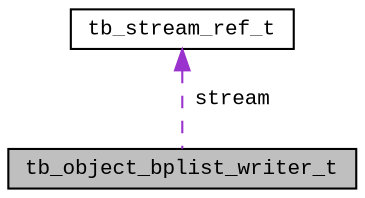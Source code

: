 digraph "tb_object_bplist_writer_t"
{
  edge [fontname="CourierNew",fontsize="10",labelfontname="CourierNew",labelfontsize="10"];
  node [fontname="CourierNew",fontsize="10",shape=record];
  Node1 [label="tb_object_bplist_writer_t",height=0.2,width=0.4,color="black", fillcolor="grey75", style="filled" fontcolor="black"];
  Node2 -> Node1 [dir="back",color="darkorchid3",fontsize="10",style="dashed",label=" stream" ];
  Node2 [label="tb_stream_ref_t",height=0.2,width=0.4,color="black", fillcolor="white", style="filled",URL="$d6/dda/structtb__stream__ref__t.html",tooltip="the stream ref type "];
}
